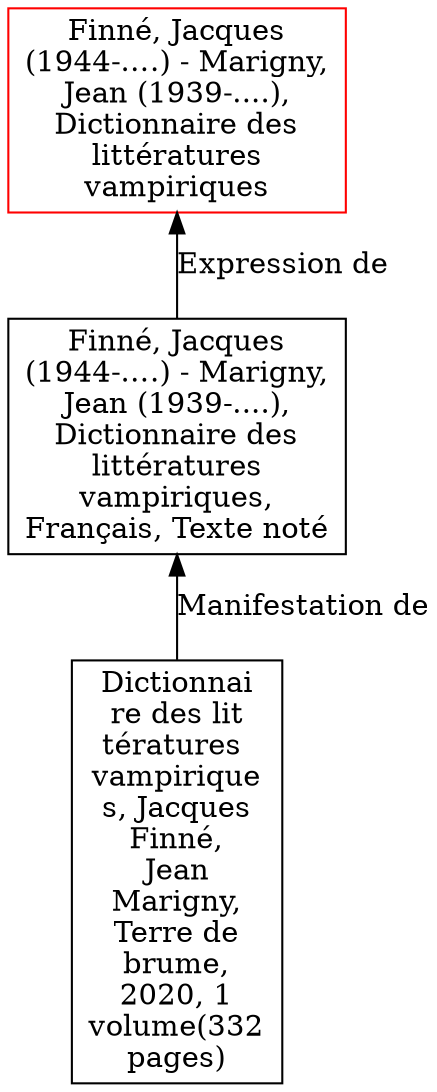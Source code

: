 // Notice UMLRM0149
digraph UMLRM0149 {
	node [align=left shape=rect]
	size="20,20"
	rankdir=BT
	UMLRM0149 [label="Finné, Jacques
(1944-….) - Marigny,
Jean (1939-....),
Dictionnaire des
littératures
vampiriques" color=red]
	UMLRM0198 [label="Finné, Jacques
(1944-….) - Marigny,
Jean (1939-....),
Dictionnaire des
littératures
vampiriques,
Français, Texte noté"]
	UMLRM0198 -> UMLRM0149 [label="Expression de"]
	UMLRM0199 [label="Dictionnai
re des lit
tératures 
vampirique
s, Jacques
Finné,
Jean
Marigny,
Terre de
brume,
2020, 1
volume(332
pages)"]
	UMLRM0199 -> UMLRM0198 [label="Manifestation de"]
}

